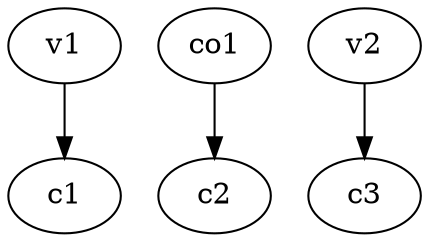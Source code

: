 strict digraph  {
c1;
c2;
c3;
v1;
v2;
co1;
v1 -> c1  [weight=1];
v2 -> c3  [weight=1];
co1 -> c2  [weight=1];
}
